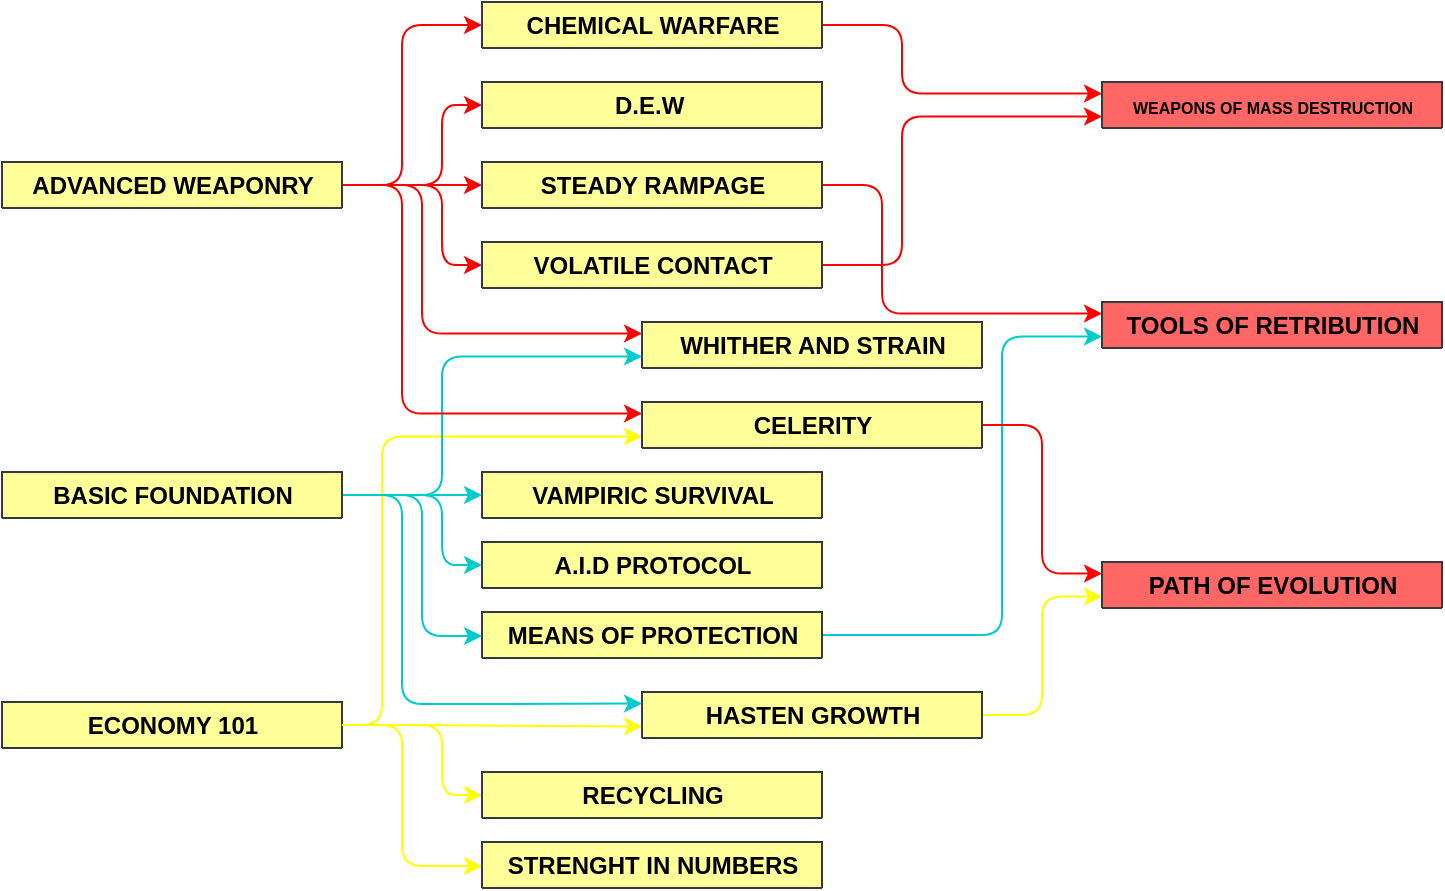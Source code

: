 <mxfile>
    <diagram id="x_E3ao2yq1DAkI_dVLW5" name="Página-1">
        <mxGraphModel dx="762" dy="382" grid="1" gridSize="10" guides="1" tooltips="1" connect="1" arrows="1" fold="1" page="1" pageScale="1" pageWidth="827" pageHeight="1169" math="0" shadow="0">
            <root>
                <mxCell id="0"/>
                <mxCell id="1" parent="0"/>
                <mxCell id="58" style="edgeStyle=orthogonalEdgeStyle;html=1;entryX=0;entryY=0.75;entryDx=0;entryDy=0;fontFamily=Helvetica;fontSize=12;fontColor=#000000;exitX=1;exitY=0.5;exitDx=0;exitDy=0;strokeColor=#FFFF00;strokeWidth=1;" parent="1" source="29" target="51" edge="1">
                    <mxGeometry relative="1" as="geometry">
                        <Array as="points">
                            <mxPoint x="260" y="422"/>
                            <mxPoint x="300" y="422"/>
                        </Array>
                    </mxGeometry>
                </mxCell>
                <mxCell id="64" style="edgeStyle=orthogonalEdgeStyle;html=1;entryX=0;entryY=0.5;entryDx=0;entryDy=0;fontFamily=Helvetica;fontSize=12;fontColor=#000000;strokeColor=#FFFF00;" parent="1" source="29" target="59" edge="1">
                    <mxGeometry relative="1" as="geometry">
                        <Array as="points">
                            <mxPoint x="280" y="422"/>
                            <mxPoint x="280" y="456"/>
                        </Array>
                    </mxGeometry>
                </mxCell>
                <mxCell id="150" style="edgeStyle=orthogonalEdgeStyle;html=1;entryX=0;entryY=0.75;entryDx=0;entryDy=0;strokeColor=#FFFF00;" parent="1" source="29" target="67" edge="1">
                    <mxGeometry relative="1" as="geometry">
                        <Array as="points">
                            <mxPoint x="250" y="422"/>
                            <mxPoint x="250" y="277"/>
                        </Array>
                    </mxGeometry>
                </mxCell>
                <mxCell id="29" value="ECONOMY 101" style="swimlane;rounded=1;shadow=0;glass=0;sketch=0;fontFamily=Helvetica;fontSize=12;fontColor=#000000;strokeColor=#36393d;fillColor=#FFFF99;html=1;swimlaneFillColor=#96785A;" parent="1" vertex="1" collapsed="1">
                    <mxGeometry x="60" y="410" width="170" height="23" as="geometry">
                        <mxRectangle x="60" y="410" width="200" height="230" as="alternateBounds"/>
                    </mxGeometry>
                </mxCell>
                <mxCell id="30" value="Specially fit for those looking for long-term investment." style="rounded=1;whiteSpace=wrap;html=1;shadow=0;glass=0;sketch=0;fontFamily=Helvetica;fontSize=12;fontColor=#000000;strokeColor=none;fillColor=#FFCC99;" parent="29" vertex="1">
                    <mxGeometry x="10" y="30" width="180" height="80" as="geometry"/>
                </mxCell>
                <mxCell id="31" value="" style="group;fillColor=none;" parent="29" vertex="1" connectable="0">
                    <mxGeometry x="10" y="120" width="180" height="100" as="geometry"/>
                </mxCell>
                <mxCell id="32" value="" style="rounded=1;whiteSpace=wrap;html=1;shadow=0;glass=0;sketch=0;fontFamily=Helvetica;fontSize=12;fontColor=#000000;strokeColor=none;fillColor=#333333;" parent="31" vertex="1">
                    <mxGeometry width="180" height="100" as="geometry"/>
                </mxCell>
                <mxCell id="33" value="&lt;ul&gt;&lt;li&gt;&lt;span&gt;&lt;span style=&quot;font-size: 10px&quot;&gt;&lt;font color=&quot;#00cccc&quot;&gt;&lt;b&gt;Mercenary&lt;/b&gt;&lt;/font&gt;&lt;/span&gt;&lt;/span&gt;&lt;/li&gt;&lt;li&gt;&lt;span&gt;&lt;font style=&quot;font-size: 10px&quot; color=&quot;#ffff99&quot;&gt;&lt;b&gt;Criptocoin&lt;/b&gt;&lt;/font&gt;&lt;/span&gt;&lt;/li&gt;&lt;/ul&gt;" style="text;strokeColor=none;fillColor=none;html=1;whiteSpace=wrap;verticalAlign=middle;overflow=hidden;rounded=1;shadow=0;glass=0;sketch=0;fontFamily=Helvetica;fontSize=12;fontColor=#000000;" parent="31" vertex="1">
                    <mxGeometry width="180" height="100" as="geometry"/>
                </mxCell>
                <mxCell id="57" style="edgeStyle=orthogonalEdgeStyle;html=1;exitX=1;exitY=0.5;exitDx=0;exitDy=0;fontFamily=Helvetica;fontSize=12;fontColor=#000000;entryX=0;entryY=0.25;entryDx=0;entryDy=0;strokeColor=#00CCCC;" parent="1" source="39" target="51" edge="1">
                    <mxGeometry relative="1" as="geometry">
                        <mxPoint x="300" y="362" as="targetPoint"/>
                        <Array as="points">
                            <mxPoint x="260" y="307"/>
                            <mxPoint x="260" y="411"/>
                            <mxPoint x="300" y="411"/>
                        </Array>
                    </mxGeometry>
                </mxCell>
                <mxCell id="99" style="edgeStyle=orthogonalEdgeStyle;html=1;entryX=0;entryY=0.5;entryDx=0;entryDy=0;fontFamily=Helvetica;fontSize=12;fontColor=#000000;strokeColor=#00CCCC;" parent="1" source="39" target="92" edge="1">
                    <mxGeometry relative="1" as="geometry">
                        <Array as="points">
                            <mxPoint x="280" y="307"/>
                            <mxPoint x="280" y="342"/>
                        </Array>
                    </mxGeometry>
                </mxCell>
                <mxCell id="100" style="edgeStyle=orthogonalEdgeStyle;html=1;entryX=0;entryY=0.5;entryDx=0;entryDy=0;fontFamily=Helvetica;fontSize=12;fontColor=#000000;strokeColor=#00CCCC;" parent="1" source="39" target="34" edge="1">
                    <mxGeometry relative="1" as="geometry">
                        <Array as="points">
                            <mxPoint x="270" y="307"/>
                            <mxPoint x="270" y="377"/>
                            <mxPoint x="300" y="377"/>
                        </Array>
                    </mxGeometry>
                </mxCell>
                <mxCell id="131" style="edgeStyle=orthogonalEdgeStyle;html=1;fontColor=#00CCCC;strokeColor=#FFFF00;exitX=1;exitY=0.5;exitDx=0;exitDy=0;" parent="1" source="29" target="126" edge="1">
                    <mxGeometry relative="1" as="geometry">
                        <mxPoint x="230" y="360" as="sourcePoint"/>
                        <Array as="points">
                            <mxPoint x="260" y="422"/>
                            <mxPoint x="260" y="492"/>
                        </Array>
                    </mxGeometry>
                </mxCell>
                <mxCell id="137" style="edgeStyle=orthogonalEdgeStyle;html=1;entryX=0;entryY=0.75;entryDx=0;entryDy=0;fontColor=#00CCCC;strokeColor=#00CCCC;" parent="1" source="39" target="132" edge="1">
                    <mxGeometry relative="1" as="geometry">
                        <Array as="points">
                            <mxPoint x="280" y="306"/>
                            <mxPoint x="280" y="237"/>
                        </Array>
                    </mxGeometry>
                </mxCell>
                <mxCell id="149" style="edgeStyle=orthogonalEdgeStyle;html=1;entryX=0;entryY=0.5;entryDx=0;entryDy=0;fontColor=#FF6666;strokeColor=#00CCCC;" parent="1" source="39" target="144" edge="1">
                    <mxGeometry relative="1" as="geometry"/>
                </mxCell>
                <mxCell id="39" value="BASIC FOUNDATION" style="swimlane;rounded=1;shadow=0;glass=0;sketch=0;fontFamily=Helvetica;fontSize=12;fontColor=#000000;strokeColor=#36393d;fillColor=#FFFF99;html=1;swimlaneFillColor=#96785A;" parent="1" vertex="1" collapsed="1">
                    <mxGeometry x="60" y="295" width="170" height="23" as="geometry">
                        <mxRectangle x="60" y="295" width="200" height="230" as="alternateBounds"/>
                    </mxGeometry>
                </mxCell>
                <mxCell id="40" value="Provides the fundamentals tools to strengthen weapons." style="rounded=1;whiteSpace=wrap;html=1;shadow=0;glass=0;sketch=0;fontFamily=Helvetica;fontSize=12;fontColor=#000000;strokeColor=none;fillColor=#FFCC99;" parent="39" vertex="1">
                    <mxGeometry x="10" y="30" width="180" height="80" as="geometry"/>
                </mxCell>
                <mxCell id="41" value="" style="group" parent="39" vertex="1" connectable="0">
                    <mxGeometry x="10" y="120" width="180" height="100" as="geometry"/>
                </mxCell>
                <mxCell id="42" value="" style="rounded=1;whiteSpace=wrap;html=1;shadow=0;glass=0;sketch=0;fontFamily=Helvetica;fontSize=12;fontColor=#000000;strokeColor=none;fillColor=#333333;" parent="41" vertex="1">
                    <mxGeometry width="180" height="100" as="geometry"/>
                </mxCell>
                <mxCell id="43" value="&lt;ul&gt;&lt;li&gt;&lt;span style=&quot;font-size: 10px&quot;&gt;&lt;b&gt;&lt;font color=&quot;#00cccc&quot;&gt;Aggressive&lt;/font&gt;&lt;/b&gt;&lt;/span&gt;&lt;/li&gt;&lt;li&gt;&lt;font style=&quot;font-size: 10px&quot; color=&quot;#00cccc&quot;&gt;&lt;b&gt;Stoic&lt;/b&gt;&lt;/font&gt;&lt;/li&gt;&lt;/ul&gt;" style="text;strokeColor=none;fillColor=none;html=1;whiteSpace=wrap;verticalAlign=middle;overflow=hidden;rounded=1;shadow=0;glass=0;sketch=0;fontFamily=Helvetica;fontSize=12;fontColor=#000000;" parent="41" vertex="1">
                    <mxGeometry width="180" height="100" as="geometry"/>
                </mxCell>
                <mxCell id="66" style="edgeStyle=orthogonalEdgeStyle;html=1;entryX=0;entryY=0.5;entryDx=0;entryDy=0;fontFamily=Helvetica;fontSize=12;fontColor=#000000;strokeColor=#FF0000;" parent="1" source="44" target="4" edge="1">
                    <mxGeometry relative="1" as="geometry"/>
                </mxCell>
                <mxCell id="73" style="edgeStyle=orthogonalEdgeStyle;html=1;entryX=0;entryY=0.25;entryDx=0;entryDy=0;fontFamily=Helvetica;fontSize=12;fontColor=#000000;strokeColor=#FF0000;endArrow=classic;endFill=1;" parent="1" source="44" target="67" edge="1">
                    <mxGeometry relative="1" as="geometry">
                        <Array as="points">
                            <mxPoint x="260" y="152"/>
                            <mxPoint x="260" y="266"/>
                        </Array>
                    </mxGeometry>
                </mxCell>
                <mxCell id="84" style="edgeStyle=orthogonalEdgeStyle;html=1;entryX=0;entryY=0.5;entryDx=0;entryDy=0;fontFamily=Helvetica;fontSize=12;fontColor=#000000;strokeColor=#FF0000;" parent="1" source="44" target="79" edge="1">
                    <mxGeometry relative="1" as="geometry">
                        <Array as="points">
                            <mxPoint x="280" y="152"/>
                            <mxPoint x="280" y="112"/>
                        </Array>
                    </mxGeometry>
                </mxCell>
                <mxCell id="85" style="edgeStyle=orthogonalEdgeStyle;html=1;entryX=0;entryY=0.5;entryDx=0;entryDy=0;fontFamily=Helvetica;fontSize=12;fontColor=#000000;strokeColor=#FF0000;endArrow=classic;endFill=1;" parent="1" source="44" target="74" edge="1">
                    <mxGeometry relative="1" as="geometry">
                        <Array as="points">
                            <mxPoint x="260" y="152"/>
                            <mxPoint x="260" y="72"/>
                        </Array>
                    </mxGeometry>
                </mxCell>
                <mxCell id="98" style="edgeStyle=orthogonalEdgeStyle;html=1;entryX=0;entryY=0.5;entryDx=0;entryDy=0;fontFamily=Helvetica;fontSize=12;fontColor=#000000;strokeColor=#FF0000;" parent="1" source="44" target="87" edge="1">
                    <mxGeometry relative="1" as="geometry">
                        <Array as="points">
                            <mxPoint x="280" y="152"/>
                            <mxPoint x="280" y="192"/>
                        </Array>
                    </mxGeometry>
                </mxCell>
                <mxCell id="138" style="edgeStyle=orthogonalEdgeStyle;html=1;entryX=0;entryY=0.25;entryDx=0;entryDy=0;fontColor=#00CCCC;strokeColor=#FF0000;" parent="1" source="44" target="132" edge="1">
                    <mxGeometry relative="1" as="geometry">
                        <Array as="points">
                            <mxPoint x="270" y="152"/>
                            <mxPoint x="270" y="226"/>
                        </Array>
                    </mxGeometry>
                </mxCell>
                <mxCell id="44" value="ADVANCED WEAPONRY" style="swimlane;rounded=1;shadow=0;glass=0;sketch=0;fontFamily=Helvetica;fontSize=12;fontColor=#000000;strokeColor=#36393d;fillColor=#FFFF99;html=1;swimlaneFillColor=#96785A;" parent="1" vertex="1" collapsed="1">
                    <mxGeometry x="60" y="140" width="170" height="23" as="geometry">
                        <mxRectangle x="60" y="140" width="200" height="230" as="alternateBounds"/>
                    </mxGeometry>
                </mxCell>
                <mxCell id="45" value="&lt;span style=&quot;font-size: 10px&quot;&gt;Contains a selection of basic weapons that focus on variety and flexibility.&lt;/span&gt;" style="rounded=1;whiteSpace=wrap;html=1;shadow=0;glass=0;sketch=0;fontFamily=Helvetica;fontSize=12;fontColor=#000000;strokeColor=none;fillColor=#FFCC99;" parent="44" vertex="1">
                    <mxGeometry x="10" y="30" width="180" height="80" as="geometry"/>
                </mxCell>
                <mxCell id="46" value="" style="group" parent="44" vertex="1" connectable="0">
                    <mxGeometry x="10" y="120" width="180" height="100" as="geometry"/>
                </mxCell>
                <mxCell id="47" value="" style="rounded=1;whiteSpace=wrap;html=1;shadow=0;glass=0;sketch=0;fontFamily=Helvetica;fontSize=12;fontColor=#000000;strokeColor=none;fillColor=#333333;" parent="46" vertex="1">
                    <mxGeometry width="180" height="100" as="geometry"/>
                </mxCell>
                <mxCell id="48" value="&lt;ul&gt;&lt;li&gt;&lt;font style=&quot;font-size: 10px&quot; color=&quot;#ff6666&quot;&gt;&lt;b&gt;Bomber&lt;/b&gt;&lt;/font&gt;&lt;/li&gt;&lt;li&gt;&lt;font style=&quot;font-size: 10px&quot; color=&quot;#ff6666&quot;&gt;&lt;b&gt;Beamer&lt;/b&gt;&lt;/font&gt;&lt;/li&gt;&lt;li&gt;&lt;font style=&quot;font-size: 10px&quot; color=&quot;#ff6666&quot;&gt;&lt;b&gt;Spreader&lt;/b&gt;&lt;/font&gt;&lt;/li&gt;&lt;/ul&gt;" style="text;strokeColor=none;fillColor=none;html=1;whiteSpace=wrap;verticalAlign=middle;overflow=hidden;rounded=1;shadow=0;glass=0;sketch=0;fontFamily=Helvetica;fontSize=12;fontColor=#000000;" parent="46" vertex="1">
                    <mxGeometry width="180" height="100" as="geometry"/>
                </mxCell>
                <mxCell id="114" style="edgeStyle=orthogonalEdgeStyle;html=1;entryX=0;entryY=0.75;entryDx=0;entryDy=0;fontFamily=Helvetica;fontSize=10;fontColor=#FF6666;endArrow=classic;endFill=1;strokeColor=#FFFF00;elbow=vertical;" parent="1" source="51" target="108" edge="1">
                    <mxGeometry relative="1" as="geometry"/>
                </mxCell>
                <mxCell id="106" style="edgeStyle=orthogonalEdgeStyle;elbow=vertical;html=1;fontFamily=Helvetica;fontSize=10;fontColor=#FF6666;endArrow=classic;endFill=1;strokeColor=#00CCCC;exitX=1;exitY=0.5;exitDx=0;exitDy=0;entryX=0;entryY=0.75;entryDx=0;entryDy=0;" parent="1" source="34" target="101" edge="1">
                    <mxGeometry relative="1" as="geometry">
                        <mxPoint x="530" y="290" as="targetPoint"/>
                        <Array as="points">
                            <mxPoint x="560" y="377"/>
                            <mxPoint x="560" y="227"/>
                        </Array>
                    </mxGeometry>
                </mxCell>
                <mxCell id="125" style="edgeStyle=orthogonalEdgeStyle;html=1;entryX=0;entryY=0.25;entryDx=0;entryDy=0;fontColor=#00CCCC;exitX=1;exitY=0.5;exitDx=0;exitDy=0;strokeColor=#FF0000;" parent="1" source="67" target="108" edge="1">
                    <mxGeometry relative="1" as="geometry"/>
                </mxCell>
                <mxCell id="120" style="edgeStyle=orthogonalEdgeStyle;html=1;entryX=0;entryY=0.75;entryDx=0;entryDy=0;fontFamily=Helvetica;fontSize=10;fontColor=#FF6666;endArrow=classic;endFill=1;strokeColor=#FF0000;elbow=vertical;" parent="1" source="87" target="115" edge="1">
                    <mxGeometry relative="1" as="geometry">
                        <Array as="points">
                            <mxPoint x="510" y="192"/>
                            <mxPoint x="510" y="117"/>
                        </Array>
                    </mxGeometry>
                </mxCell>
                <mxCell id="107" style="edgeStyle=orthogonalEdgeStyle;html=1;entryX=0;entryY=0.25;entryDx=0;entryDy=0;fontFamily=Helvetica;fontSize=10;fontColor=#FF6666;endArrow=classic;endFill=1;strokeColor=#FF0000;elbow=vertical;" parent="1" source="4" target="101" edge="1">
                    <mxGeometry relative="1" as="geometry">
                        <Array as="points">
                            <mxPoint x="500" y="152"/>
                            <mxPoint x="500" y="216"/>
                        </Array>
                    </mxGeometry>
                </mxCell>
                <mxCell id="121" style="edgeStyle=orthogonalEdgeStyle;html=1;entryX=0;entryY=0.25;entryDx=0;entryDy=0;fontFamily=Helvetica;fontSize=10;fontColor=#FF6666;endArrow=classic;endFill=1;strokeColor=#FF0000;elbow=vertical;" parent="1" source="74" target="115" edge="1">
                    <mxGeometry relative="1" as="geometry">
                        <Array as="points">
                            <mxPoint x="510" y="72"/>
                            <mxPoint x="510" y="106"/>
                        </Array>
                    </mxGeometry>
                </mxCell>
                <mxCell id="101" value="TOOLS OF RETRIBUTION" style="swimlane;rounded=1;shadow=0;glass=0;sketch=0;fontFamily=Helvetica;fontSize=12;fontColor=#000000;strokeColor=#36393d;fillColor=#FF6666;html=1;swimlaneFillColor=#96785A;" parent="1" vertex="1" collapsed="1">
                    <mxGeometry x="610" y="210" width="170" height="23" as="geometry">
                        <mxRectangle x="530" y="210" width="200" height="240" as="alternateBounds"/>
                    </mxGeometry>
                </mxCell>
                <mxCell id="102" value="Focus on deployment of force shields." style="rounded=1;whiteSpace=wrap;html=1;shadow=0;glass=0;sketch=0;fontFamily=Helvetica;fontSize=12;fontColor=#000000;strokeColor=none;fillColor=#FFCC99;" parent="101" vertex="1">
                    <mxGeometry x="10" y="30" width="180" height="80" as="geometry"/>
                </mxCell>
                <mxCell id="103" value="" style="group" parent="101" vertex="1" connectable="0">
                    <mxGeometry x="10" y="120" width="180" height="100" as="geometry"/>
                </mxCell>
                <mxCell id="104" value="" style="rounded=1;whiteSpace=wrap;html=1;shadow=0;glass=0;sketch=0;fontFamily=Helvetica;fontSize=12;fontColor=#000000;strokeColor=none;fillColor=#333333;" parent="103" vertex="1">
                    <mxGeometry width="180" height="100" as="geometry"/>
                </mxCell>
                <mxCell id="105" value="&lt;ul&gt;&lt;li&gt;&lt;span&gt;&lt;font style=&quot;font-size: 10px&quot; color=&quot;#ff6666&quot;&gt;&lt;b&gt;Guardian&lt;/b&gt;&lt;/font&gt;&lt;/span&gt;&lt;/li&gt;&lt;li&gt;&lt;span&gt;&lt;font style=&quot;font-size: 10px&quot; color=&quot;#00cccc&quot;&gt;&lt;b&gt;Shielded&lt;/b&gt;&lt;/font&gt;&lt;/span&gt;&lt;/li&gt;&lt;li&gt;&lt;span&gt;&lt;font style=&quot;font-size: 10px&quot; color=&quot;#ffff99&quot;&gt;&lt;b&gt;Shiled generator&lt;/b&gt;&lt;/font&gt;&lt;/span&gt;&lt;/li&gt;&lt;/ul&gt;" style="text;strokeColor=none;fillColor=none;html=1;whiteSpace=wrap;verticalAlign=middle;overflow=hidden;rounded=1;shadow=0;glass=0;sketch=0;fontFamily=Helvetica;fontSize=12;fontColor=#000000;" parent="103" vertex="1">
                    <mxGeometry width="180" height="100" as="geometry"/>
                </mxCell>
                <mxCell id="108" value="PATH OF EVOLUTION" style="swimlane;rounded=1;shadow=0;glass=0;sketch=0;fontFamily=Helvetica;fontSize=12;fontColor=#000000;strokeColor=#36393d;fillColor=#FF6666;html=1;swimlaneFillColor=#96785A;" parent="1" vertex="1" collapsed="1">
                    <mxGeometry x="610" y="340" width="170" height="23" as="geometry">
                        <mxRectangle x="530" y="210" width="200" height="240" as="alternateBounds"/>
                    </mxGeometry>
                </mxCell>
                <mxCell id="109" value="Focus on deployment of force shields." style="rounded=1;whiteSpace=wrap;html=1;shadow=0;glass=0;sketch=0;fontFamily=Helvetica;fontSize=12;fontColor=#000000;strokeColor=none;fillColor=#FFCC99;" parent="108" vertex="1">
                    <mxGeometry x="10" y="30" width="180" height="80" as="geometry"/>
                </mxCell>
                <mxCell id="110" value="" style="group" parent="108" vertex="1" connectable="0">
                    <mxGeometry x="10" y="120" width="180" height="100" as="geometry"/>
                </mxCell>
                <mxCell id="111" value="" style="rounded=1;whiteSpace=wrap;html=1;shadow=0;glass=0;sketch=0;fontFamily=Helvetica;fontSize=12;fontColor=#000000;strokeColor=none;fillColor=#333333;" parent="110" vertex="1">
                    <mxGeometry width="180" height="100" as="geometry"/>
                </mxCell>
                <mxCell id="112" value="&lt;ul&gt;&lt;li&gt;&lt;span&gt;&lt;font style=&quot;font-size: 10px&quot; color=&quot;#ff6666&quot;&gt;&lt;b&gt;Guardian&lt;/b&gt;&lt;/font&gt;&lt;/span&gt;&lt;/li&gt;&lt;li&gt;&lt;span&gt;&lt;font style=&quot;font-size: 10px&quot; color=&quot;#00cccc&quot;&gt;&lt;b&gt;Shielded&lt;/b&gt;&lt;/font&gt;&lt;/span&gt;&lt;/li&gt;&lt;li&gt;&lt;span&gt;&lt;font style=&quot;font-size: 10px&quot; color=&quot;#ffff99&quot;&gt;&lt;b&gt;Shiled generator&lt;/b&gt;&lt;/font&gt;&lt;/span&gt;&lt;/li&gt;&lt;/ul&gt;" style="text;strokeColor=none;fillColor=none;html=1;whiteSpace=wrap;verticalAlign=middle;overflow=hidden;rounded=1;shadow=0;glass=0;sketch=0;fontFamily=Helvetica;fontSize=12;fontColor=#000000;" parent="110" vertex="1">
                    <mxGeometry width="180" height="100" as="geometry"/>
                </mxCell>
                <mxCell id="115" value="&lt;font style=&quot;font-size: 8px&quot;&gt;WEAPONS OF MASS DESTRUCTION&lt;/font&gt;" style="swimlane;rounded=1;shadow=0;glass=0;sketch=0;fontFamily=Helvetica;fontSize=12;fontColor=#000000;strokeColor=#36393d;fillColor=#FF6666;html=1;swimlaneFillColor=#96785A;" parent="1" vertex="1" collapsed="1">
                    <mxGeometry x="610" y="100" width="170" height="23" as="geometry">
                        <mxRectangle x="530" y="100" width="200" height="240" as="alternateBounds"/>
                    </mxGeometry>
                </mxCell>
                <mxCell id="116" value="" style="rounded=1;whiteSpace=wrap;html=1;shadow=0;glass=0;sketch=0;fontFamily=Helvetica;fontSize=12;fontColor=#000000;strokeColor=none;fillColor=#FFCC99;" parent="115" vertex="1">
                    <mxGeometry x="10" y="30" width="180" height="80" as="geometry"/>
                </mxCell>
                <mxCell id="117" value="" style="group" parent="115" vertex="1" connectable="0">
                    <mxGeometry x="10" y="120" width="180" height="100" as="geometry"/>
                </mxCell>
                <mxCell id="118" value="" style="rounded=1;whiteSpace=wrap;html=1;shadow=0;glass=0;sketch=0;fontFamily=Helvetica;fontSize=12;fontColor=#000000;strokeColor=none;fillColor=#333333;" parent="117" vertex="1">
                    <mxGeometry width="180" height="100" as="geometry"/>
                </mxCell>
                <mxCell id="119" value="&lt;ul&gt;&lt;li&gt;&lt;span&gt;&lt;font style=&quot;font-size: 10px&quot; color=&quot;#ff6666&quot;&gt;&lt;b&gt;G&lt;/b&gt;&lt;/font&gt;&lt;/span&gt;&lt;/li&gt;&lt;li&gt;&lt;span&gt;&lt;font style=&quot;font-size: 10px&quot; color=&quot;#00cccc&quot;&gt;&lt;b&gt;S&lt;/b&gt;&lt;/font&gt;&lt;/span&gt;&lt;/li&gt;&lt;li&gt;&lt;span&gt;&lt;font style=&quot;font-size: 10px&quot; color=&quot;#ffff99&quot;&gt;&lt;b&gt;Shiled generator&lt;/b&gt;&lt;/font&gt;&lt;/span&gt;&lt;/li&gt;&lt;/ul&gt;" style="text;strokeColor=none;fillColor=none;html=1;whiteSpace=wrap;verticalAlign=middle;overflow=hidden;rounded=1;shadow=0;glass=0;sketch=0;fontFamily=Helvetica;fontSize=12;fontColor=#000000;" parent="117" vertex="1">
                    <mxGeometry width="180" height="100" as="geometry"/>
                </mxCell>
                <mxCell id="126" value="STRENGHT IN NUMBERS" style="swimlane;rounded=1;shadow=0;glass=0;sketch=0;fontFamily=Helvetica;fontSize=12;fontColor=#000000;strokeColor=#36393d;fillColor=#FFFF99;html=1;swimlaneFillColor=#96785A;" parent="1" vertex="1" collapsed="1">
                    <mxGeometry x="300" y="480" width="170" height="23" as="geometry">
                        <mxRectangle x="300" y="480" width="200" height="230" as="alternateBounds"/>
                    </mxGeometry>
                </mxCell>
                <mxCell id="127" value="Focus on the construction of as many turrets as possibles." style="rounded=1;whiteSpace=wrap;html=1;shadow=0;glass=0;sketch=0;fontFamily=Helvetica;fontSize=12;fontColor=#000000;strokeColor=none;fillColor=#FFCC99;" parent="126" vertex="1">
                    <mxGeometry x="10" y="30" width="180" height="80" as="geometry"/>
                </mxCell>
                <mxCell id="128" value="" style="group" parent="126" vertex="1" connectable="0">
                    <mxGeometry x="10" y="120" width="180" height="100" as="geometry"/>
                </mxCell>
                <mxCell id="129" value="" style="rounded=1;whiteSpace=wrap;html=1;shadow=0;glass=0;sketch=0;fontFamily=Helvetica;fontSize=12;fontColor=#000000;strokeColor=none;fillColor=#333333;" parent="128" vertex="1">
                    <mxGeometry width="180" height="100" as="geometry"/>
                </mxCell>
                <mxCell id="130" value="&lt;ul&gt;&lt;li&gt;&lt;span style=&quot;font-size: 10px&quot;&gt;&lt;b&gt;&lt;font color=&quot;#00cccc&quot;&gt;Legionary&lt;/font&gt;&lt;/b&gt;&lt;/span&gt;&lt;/li&gt;&lt;li&gt;&lt;span style=&quot;font-size: 10px&quot;&gt;&lt;b&gt;&lt;font color=&quot;#00cccc&quot;&gt;Symbiotic&lt;/font&gt;&lt;/b&gt;&lt;/span&gt;&lt;/li&gt;&lt;li&gt;&lt;font color=&quot;#ffff99&quot; style=&quot;font-size: 10px&quot;&gt;Algorithm analisys&lt;/font&gt;&lt;/li&gt;&lt;/ul&gt;" style="text;strokeColor=none;fillColor=none;html=1;whiteSpace=wrap;verticalAlign=middle;overflow=hidden;rounded=1;shadow=0;glass=0;sketch=0;fontFamily=Helvetica;fontSize=12;fontColor=#000000;" parent="128" vertex="1">
                    <mxGeometry width="180" height="100" as="geometry"/>
                </mxCell>
                <mxCell id="92" value="A.I.D PROTOCOL" style="swimlane;rounded=1;shadow=0;glass=0;sketch=0;fontFamily=Helvetica;fontSize=12;fontColor=#000000;strokeColor=#36393d;fillColor=#FFFF99;html=1;swimlaneFillColor=#96785A;" parent="1" vertex="1" collapsed="1">
                    <mxGeometry x="300" y="330" width="170" height="23" as="geometry">
                        <mxRectangle x="300" y="330" width="200" height="230" as="alternateBounds"/>
                    </mxGeometry>
                </mxCell>
                <mxCell id="93" value="Allows the construction of turrets devoted to support of other weapons." style="rounded=1;whiteSpace=wrap;html=1;shadow=0;glass=0;sketch=0;fontFamily=Helvetica;fontSize=12;fontColor=#000000;strokeColor=none;fillColor=#FFCC99;" parent="92" vertex="1">
                    <mxGeometry x="10" y="30" width="180" height="80" as="geometry"/>
                </mxCell>
                <mxCell id="94" value="" style="group" parent="92" vertex="1" connectable="0">
                    <mxGeometry x="10" y="120" width="180" height="100" as="geometry"/>
                </mxCell>
                <mxCell id="95" value="" style="rounded=1;whiteSpace=wrap;html=1;shadow=0;glass=0;sketch=0;fontFamily=Helvetica;fontSize=12;fontColor=#000000;strokeColor=none;fillColor=#333333;" parent="94" vertex="1">
                    <mxGeometry width="180" height="100" as="geometry"/>
                </mxCell>
                <mxCell id="96" value="&lt;ul&gt;&lt;li&gt;&lt;span&gt;&lt;font color=&quot;#ff6666&quot; style=&quot;font-size: 10px&quot;&gt;&lt;b&gt;Enhancer&lt;/b&gt;&lt;/font&gt;&lt;/span&gt;&lt;/li&gt;&lt;li&gt;&lt;span&gt;&lt;font style=&quot;font-size: 10px&quot; color=&quot;#00cccc&quot;&gt;&lt;b&gt;Empowering&lt;/b&gt;&lt;/font&gt;&lt;/span&gt;&lt;/li&gt;&lt;li&gt;&lt;font color=&quot;#ffff99&quot; style=&quot;font-size: 10px&quot;&gt;Energy core&lt;/font&gt;&lt;/li&gt;&lt;/ul&gt;" style="text;strokeColor=none;fillColor=none;html=1;whiteSpace=wrap;verticalAlign=middle;overflow=hidden;rounded=1;shadow=0;glass=0;sketch=0;fontFamily=Helvetica;fontSize=12;fontColor=#000000;" parent="94" vertex="1">
                    <mxGeometry width="180" height="100" as="geometry"/>
                </mxCell>
                <mxCell id="144" value="VAMPIRIC SURVIVAL" style="swimlane;rounded=1;shadow=0;glass=0;sketch=0;fontFamily=Helvetica;fontSize=12;fontColor=#000000;strokeColor=#36393d;fillColor=#FFFF99;html=1;swimlaneFillColor=#96785A;" parent="1" vertex="1" collapsed="1">
                    <mxGeometry x="300" y="295" width="170" height="23" as="geometry">
                        <mxRectangle x="300" y="295" width="200" height="230" as="alternateBounds"/>
                    </mxGeometry>
                </mxCell>
                <mxCell id="145" value="Allows the construction of turrets devoted to support of other weapons." style="rounded=1;whiteSpace=wrap;html=1;shadow=0;glass=0;sketch=0;fontFamily=Helvetica;fontSize=12;fontColor=#000000;strokeColor=none;fillColor=#FFCC99;" parent="144" vertex="1">
                    <mxGeometry x="10" y="30" width="180" height="80" as="geometry"/>
                </mxCell>
                <mxCell id="146" value="" style="group" parent="144" vertex="1" connectable="0">
                    <mxGeometry x="10" y="120" width="180" height="100" as="geometry"/>
                </mxCell>
                <mxCell id="147" value="" style="rounded=1;whiteSpace=wrap;html=1;shadow=0;glass=0;sketch=0;fontFamily=Helvetica;fontSize=12;fontColor=#000000;strokeColor=none;fillColor=#333333;" parent="146" vertex="1">
                    <mxGeometry width="180" height="100" as="geometry"/>
                </mxCell>
                <mxCell id="148" value="&lt;ul&gt;&lt;li&gt;&lt;span&gt;&lt;font color=&quot;#ff6666&quot; style=&quot;font-size: 10px&quot;&gt;&lt;b&gt;Arc leech&lt;/b&gt;&lt;/font&gt;&lt;/span&gt;&lt;/li&gt;&lt;li&gt;&lt;span&gt;&lt;font style=&quot;font-size: 10px&quot; color=&quot;#00cccc&quot;&gt;&lt;b&gt;Mending&lt;/b&gt;&lt;/font&gt;&lt;/span&gt;&lt;/li&gt;&lt;li&gt;&lt;font color=&quot;#ffff99&quot; style=&quot;font-size: 10px&quot;&gt;Repairing module&lt;/font&gt;&lt;/li&gt;&lt;/ul&gt;" style="text;strokeColor=none;fillColor=none;html=1;whiteSpace=wrap;verticalAlign=middle;overflow=hidden;rounded=1;shadow=0;glass=0;sketch=0;fontFamily=Helvetica;fontSize=12;fontColor=#000000;" parent="146" vertex="1">
                    <mxGeometry width="180" height="100" as="geometry"/>
                </mxCell>
                <mxCell id="74" value="CHEMICAL WARFARE" style="swimlane;rounded=1;shadow=0;glass=0;sketch=0;fontFamily=Helvetica;fontSize=12;fontColor=#000000;strokeColor=#36393d;fillColor=#FFFF99;html=1;swimlaneFillColor=#96785A;" parent="1" vertex="1" collapsed="1">
                    <mxGeometry x="300" y="60" width="170" height="23" as="geometry">
                        <mxRectangle x="300" y="60" width="200" height="230" as="alternateBounds"/>
                    </mxGeometry>
                </mxCell>
                <mxCell id="75" value="Unlocks further options of chemical weapons and bases.&amp;nbsp;" style="rounded=1;whiteSpace=wrap;html=1;shadow=0;glass=0;sketch=0;fontFamily=Helvetica;fontSize=12;fontColor=#000000;strokeColor=none;fillColor=#FFCC99;" parent="74" vertex="1">
                    <mxGeometry x="10" y="30" width="180" height="80" as="geometry"/>
                </mxCell>
                <mxCell id="76" value="" style="group" parent="74" vertex="1" connectable="0">
                    <mxGeometry x="10" y="120" width="180" height="100" as="geometry"/>
                </mxCell>
                <mxCell id="77" value="" style="rounded=1;whiteSpace=wrap;html=1;shadow=0;glass=0;sketch=0;fontFamily=Helvetica;fontSize=12;fontColor=#000000;strokeColor=none;fillColor=#333333;" parent="76" vertex="1">
                    <mxGeometry width="180" height="100" as="geometry"/>
                </mxCell>
                <mxCell id="78" value="&lt;ul&gt;&lt;li&gt;&lt;font style=&quot;font-size: 10px&quot; color=&quot;#ff6666&quot;&gt;&lt;b&gt;Stinger&lt;/b&gt;&lt;/font&gt;&lt;/li&gt;&lt;li&gt;&lt;font style=&quot;font-size: 10px&quot; color=&quot;#ff6666&quot;&gt;&lt;b&gt;Acid Spray&lt;/b&gt;&lt;/font&gt;&lt;/li&gt;&lt;li&gt;&lt;font style=&quot;font-size: 10px&quot; color=&quot;#00cccc&quot;&gt;Corrosive&lt;/font&gt;&lt;/li&gt;&lt;/ul&gt;" style="text;strokeColor=none;fillColor=none;html=1;whiteSpace=wrap;verticalAlign=middle;overflow=hidden;rounded=1;shadow=0;glass=0;sketch=0;fontFamily=Helvetica;fontSize=12;fontColor=#000000;" parent="76" vertex="1">
                    <mxGeometry width="180" height="100" as="geometry"/>
                </mxCell>
                <mxCell id="79" value="D.E.W&amp;nbsp;" style="swimlane;rounded=1;shadow=0;glass=0;sketch=0;fontFamily=Helvetica;fontSize=12;fontColor=#000000;strokeColor=#36393d;fillColor=#FFFF99;html=1;swimlaneFillColor=#96785A;" parent="1" vertex="1" collapsed="1">
                    <mxGeometry x="300" y="100" width="170" height="23" as="geometry">
                        <mxRectangle x="300" y="100" width="200" height="250" as="alternateBounds"/>
                    </mxGeometry>
                </mxCell>
                <mxCell id="80" value="Unlocks further options for direct energy weapons." style="rounded=1;whiteSpace=wrap;html=1;shadow=0;glass=0;sketch=0;fontFamily=Helvetica;fontSize=12;fontColor=#000000;strokeColor=none;fillColor=#FFCC99;" parent="79" vertex="1">
                    <mxGeometry x="10" y="30" width="180" height="80" as="geometry"/>
                </mxCell>
                <mxCell id="81" value="" style="group" parent="79" vertex="1" connectable="0">
                    <mxGeometry x="10" y="120" width="180" height="100" as="geometry"/>
                </mxCell>
                <mxCell id="82" value="" style="rounded=1;whiteSpace=wrap;html=1;shadow=0;glass=0;sketch=0;fontFamily=Helvetica;fontSize=12;fontColor=#000000;strokeColor=none;fillColor=#333333;" parent="81" vertex="1">
                    <mxGeometry width="180" height="100" as="geometry"/>
                </mxCell>
                <mxCell id="83" value="&lt;ul&gt;&lt;li&gt;&lt;span&gt;&lt;font color=&quot;#ff6666&quot;&gt;Warcaster&lt;/font&gt;&lt;/span&gt;&lt;/li&gt;&lt;li&gt;&lt;font color=&quot;#ff6666&quot;&gt;Plasma storm&lt;/font&gt;&lt;/li&gt;&lt;li&gt;&lt;font color=&quot;#00cccc&quot;&gt;Energized&lt;/font&gt;&lt;/li&gt;&lt;/ul&gt;" style="text;strokeColor=none;fillColor=none;html=1;whiteSpace=wrap;verticalAlign=middle;overflow=hidden;rounded=1;shadow=0;glass=0;sketch=0;fontFamily=Helvetica;fontSize=12;fontColor=#000000;" parent="81" vertex="1">
                    <mxGeometry width="180" height="100" as="geometry"/>
                </mxCell>
                <mxCell id="4" value="STEADY RAMPAGE" style="swimlane;rounded=1;shadow=0;glass=0;sketch=0;fontFamily=Helvetica;fontSize=12;fontColor=#000000;strokeColor=#36393d;fillColor=#FFFF99;html=1;swimlaneFillColor=#96785A;" parent="1" vertex="1" collapsed="1">
                    <mxGeometry x="300" y="140" width="170" height="23" as="geometry">
                        <mxRectangle x="300" y="140" width="200" height="230" as="alternateBounds"/>
                    </mxGeometry>
                </mxCell>
                <mxCell id="5" value="Offers options that focus on speed and rate of fire." style="rounded=1;whiteSpace=wrap;html=1;shadow=0;glass=0;sketch=0;fontFamily=Helvetica;fontSize=12;fontColor=#000000;strokeColor=none;fillColor=#FFCC99;" parent="4" vertex="1">
                    <mxGeometry x="10" y="30" width="180" height="80" as="geometry"/>
                </mxCell>
                <mxCell id="10" value="" style="group" parent="4" vertex="1" connectable="0">
                    <mxGeometry x="10" y="120" width="180" height="100" as="geometry"/>
                </mxCell>
                <mxCell id="6" value="" style="rounded=1;whiteSpace=wrap;html=1;shadow=0;glass=0;sketch=0;fontFamily=Helvetica;fontSize=12;fontColor=#000000;strokeColor=none;fillColor=#333333;" parent="10" vertex="1">
                    <mxGeometry width="180" height="100" as="geometry"/>
                </mxCell>
                <mxCell id="8" value="&lt;ul&gt;&lt;li&gt;&lt;span&gt;&lt;font style=&quot;font-size: 10px&quot; color=&quot;#ff6666&quot;&gt;&lt;b&gt;Lancer&lt;/b&gt;&lt;/font&gt;&lt;/span&gt;&lt;/li&gt;&lt;li&gt;&lt;span&gt;&lt;font color=&quot;#ff6666&quot; style=&quot;font-size: 10px&quot;&gt;&lt;b&gt;Sentry gun&lt;/b&gt;&lt;/font&gt;&lt;/span&gt;&lt;/li&gt;&lt;li&gt;&lt;font style=&quot;font-size: 10px&quot; color=&quot;#00cccc&quot;&gt;&lt;b&gt;Relentless&lt;/b&gt;&lt;/font&gt;&lt;/li&gt;&lt;/ul&gt;" style="text;strokeColor=none;fillColor=none;html=1;whiteSpace=wrap;verticalAlign=middle;overflow=hidden;rounded=1;shadow=0;glass=0;sketch=0;fontFamily=Helvetica;fontSize=12;fontColor=#000000;" parent="10" vertex="1">
                    <mxGeometry width="180" height="100" as="geometry"/>
                </mxCell>
                <mxCell id="87" value="VOLATILE CONTACT" style="swimlane;rounded=1;shadow=0;glass=0;sketch=0;fontFamily=Helvetica;fontSize=12;fontColor=#000000;strokeColor=#36393d;fillColor=#FFFF99;html=1;swimlaneFillColor=#96785A;" parent="1" vertex="1" collapsed="1">
                    <mxGeometry x="300" y="180" width="170" height="23" as="geometry">
                        <mxRectangle x="300" y="180" width="200" height="230" as="alternateBounds"/>
                    </mxGeometry>
                </mxCell>
                <mxCell id="88" value="Includes weapons that focus on large groups of enemies." style="rounded=1;whiteSpace=wrap;html=1;shadow=0;glass=0;sketch=0;fontFamily=Helvetica;fontSize=12;fontColor=#000000;strokeColor=none;fillColor=#FFCC99;" parent="87" vertex="1">
                    <mxGeometry x="10" y="30" width="180" height="80" as="geometry"/>
                </mxCell>
                <mxCell id="89" value="" style="group" parent="87" vertex="1" connectable="0">
                    <mxGeometry x="10" y="120" width="180" height="100" as="geometry"/>
                </mxCell>
                <mxCell id="90" value="" style="rounded=1;whiteSpace=wrap;html=1;shadow=0;glass=0;sketch=0;fontFamily=Helvetica;fontSize=12;fontColor=#000000;strokeColor=none;fillColor=#333333;" parent="89" vertex="1">
                    <mxGeometry width="180" height="100" as="geometry"/>
                </mxCell>
                <mxCell id="91" value="&lt;ul&gt;&lt;li&gt;&lt;span&gt;&lt;font style=&quot;font-size: 10px&quot; color=&quot;#ff6666&quot;&gt;Blunderbuss&lt;/font&gt;&lt;/span&gt;&lt;/li&gt;&lt;li&gt;&lt;font color=&quot;#ff6666&quot;&gt;&lt;span style=&quot;font-size: 10px&quot;&gt;Shell shooter&lt;/span&gt;&lt;/font&gt;&lt;/li&gt;&lt;li&gt;&lt;span style=&quot;font-size: 10px&quot;&gt;&lt;font color=&quot;#00cccc&quot;&gt;Explosive&lt;/font&gt;&lt;/span&gt;&lt;/li&gt;&lt;/ul&gt;" style="text;strokeColor=none;fillColor=none;html=1;whiteSpace=wrap;verticalAlign=middle;overflow=hidden;rounded=1;shadow=0;glass=0;sketch=0;fontFamily=Helvetica;fontSize=12;fontColor=#000000;" parent="89" vertex="1">
                    <mxGeometry width="180" height="100" as="geometry"/>
                </mxCell>
                <mxCell id="132" value="WHITHER AND STRAIN" style="swimlane;rounded=1;shadow=0;glass=0;sketch=0;fontFamily=Helvetica;fontSize=12;fontColor=#000000;strokeColor=#36393d;fillColor=#FFFF99;html=1;swimlaneFillColor=#96785A;" parent="1" vertex="1" collapsed="1">
                    <mxGeometry x="380" y="220" width="170" height="23" as="geometry">
                        <mxRectangle x="380" y="220" width="200" height="230" as="alternateBounds"/>
                    </mxGeometry>
                </mxCell>
                <mxCell id="133" value="A pack that specializes in controlling the strenght of your enemies." style="rounded=1;whiteSpace=wrap;html=1;shadow=0;glass=0;sketch=0;fontFamily=Helvetica;fontSize=12;fontColor=#000000;strokeColor=none;fillColor=#FFCC99;" parent="132" vertex="1">
                    <mxGeometry x="10" y="30" width="180" height="80" as="geometry"/>
                </mxCell>
                <mxCell id="134" value="" style="group" parent="132" vertex="1" connectable="0">
                    <mxGeometry x="10" y="120" width="180" height="100" as="geometry"/>
                </mxCell>
                <mxCell id="135" value="" style="rounded=1;whiteSpace=wrap;html=1;shadow=0;glass=0;sketch=0;fontFamily=Helvetica;fontSize=12;fontColor=#000000;strokeColor=none;fillColor=#333333;" parent="134" vertex="1">
                    <mxGeometry width="180" height="100" as="geometry"/>
                </mxCell>
                <mxCell id="136" value="&lt;ul&gt;&lt;li&gt;&lt;b style=&quot;font-size: 10px&quot;&gt;&lt;font color=&quot;#ff6666&quot;&gt;Shark cannon&lt;/font&gt;&lt;/b&gt;&lt;br&gt;&lt;/li&gt;&lt;li&gt;&lt;b style=&quot;font-size: 10px&quot;&gt;&lt;font color=&quot;#ff6666&quot;&gt;Disruptor pulse&lt;/font&gt;&lt;/b&gt;&lt;/li&gt;&lt;li&gt;&lt;b&gt;&lt;font style=&quot;font-size: 10px&quot; color=&quot;#00cccc&quot;&gt;Enfeebling&lt;/font&gt;&lt;/b&gt;&lt;br&gt;&lt;/li&gt;&lt;/ul&gt;" style="text;strokeColor=none;fillColor=none;html=1;whiteSpace=wrap;verticalAlign=middle;overflow=hidden;rounded=1;shadow=0;glass=0;sketch=0;fontFamily=Helvetica;fontSize=12;fontColor=#000000;" parent="134" vertex="1">
                    <mxGeometry width="180" height="100" as="geometry"/>
                </mxCell>
                <mxCell id="67" value="CELERITY" style="swimlane;rounded=1;shadow=0;glass=0;sketch=0;fontFamily=Helvetica;fontSize=12;fontColor=#000000;strokeColor=#36393d;fillColor=#FFFF99;html=1;swimlaneFillColor=#96785A;" parent="1" vertex="1" collapsed="1">
                    <mxGeometry x="380" y="260" width="170" height="23" as="geometry">
                        <mxRectangle x="380" y="260" width="200" height="230" as="alternateBounds"/>
                    </mxGeometry>
                </mxCell>
                <mxCell id="139" value="HASTEN GROWTH" style="swimlane;rounded=1;shadow=0;glass=0;sketch=0;fontFamily=Helvetica;fontSize=12;fontColor=#000000;strokeColor=#36393d;fillColor=#FFFF99;html=1;swimlaneFillColor=#96785A;" parent="67" vertex="1" collapsed="1">
                    <mxGeometry y="150" width="170" height="23" as="geometry">
                        <mxRectangle x="320" y="330" width="200" height="230" as="alternateBounds"/>
                    </mxGeometry>
                </mxCell>
                <mxCell id="140" value="Unlocks options to accelerate and improve the growth of weapons." style="rounded=1;whiteSpace=wrap;html=1;shadow=0;glass=0;sketch=0;fontFamily=Helvetica;fontSize=12;fontColor=#000000;strokeColor=none;fillColor=#FFCC99;" parent="139" vertex="1">
                    <mxGeometry x="10" y="30" width="180" height="80" as="geometry"/>
                </mxCell>
                <mxCell id="141" value="" style="group" parent="139" vertex="1" connectable="0">
                    <mxGeometry x="10" y="120" width="180" height="100" as="geometry"/>
                </mxCell>
                <mxCell id="142" value="" style="rounded=1;whiteSpace=wrap;html=1;shadow=0;glass=0;sketch=0;fontFamily=Helvetica;fontSize=12;fontColor=#000000;strokeColor=none;fillColor=#333333;" parent="141" vertex="1">
                    <mxGeometry width="180" height="100" as="geometry"/>
                </mxCell>
                <mxCell id="143" value="&lt;ul&gt;&lt;li&gt;&lt;font style=&quot;font-size: 10px&quot; color=&quot;#00cccc&quot;&gt;&lt;b&gt;Veteran&lt;/b&gt;&lt;/font&gt;&lt;/li&gt;&lt;li&gt;&lt;span&gt;&lt;font style=&quot;font-size: 10px&quot; color=&quot;#00cccc&quot;&gt;&lt;b&gt;Prodigy&lt;/b&gt;&lt;/font&gt;&lt;/span&gt;&lt;/li&gt;&lt;li&gt;&lt;b style=&quot;font-size: 10px ; color: rgb(255 , 255 , 153)&quot;&gt;Learning Chip&lt;/b&gt;&lt;br&gt;&lt;/li&gt;&lt;/ul&gt;" style="text;strokeColor=none;fillColor=none;html=1;whiteSpace=wrap;verticalAlign=middle;overflow=hidden;rounded=1;shadow=0;glass=0;sketch=0;fontFamily=Helvetica;fontSize=12;fontColor=#000000;" parent="141" vertex="1">
                    <mxGeometry width="180" height="100" as="geometry"/>
                </mxCell>
                <mxCell id="68" value="Improves the overrall speed of the turrets and the ship." style="rounded=1;whiteSpace=wrap;html=1;shadow=0;glass=0;sketch=0;fontFamily=Helvetica;fontSize=12;fontColor=#000000;strokeColor=none;fillColor=#FFCC99;" parent="67" vertex="1">
                    <mxGeometry x="10" y="30" width="180" height="80" as="geometry"/>
                </mxCell>
                <mxCell id="69" value="" style="group" parent="67" vertex="1" connectable="0">
                    <mxGeometry x="10" y="120" width="180" height="100" as="geometry"/>
                </mxCell>
                <mxCell id="70" value="" style="rounded=1;whiteSpace=wrap;html=1;shadow=0;glass=0;sketch=0;fontFamily=Helvetica;fontSize=12;fontColor=#000000;strokeColor=none;fillColor=#333333;" parent="69" vertex="1">
                    <mxGeometry width="180" height="100" as="geometry"/>
                </mxCell>
                <mxCell id="71" value="&lt;ul&gt;&lt;li&gt;&lt;span&gt;&lt;font style=&quot;font-size: 10px&quot; color=&quot;#ff6666&quot;&gt;&lt;b&gt;Chain comet&lt;/b&gt;&lt;/font&gt;&lt;/span&gt;&lt;/li&gt;&lt;li&gt;&lt;span&gt;&lt;font style=&quot;font-size: 10px&quot; color=&quot;#00cccc&quot;&gt;&lt;b&gt;Swift&lt;/b&gt;&lt;/font&gt;&lt;/span&gt;&lt;/li&gt;&lt;li&gt;&lt;b&gt;&lt;font color=&quot;#ffff99&quot; style=&quot;font-size: 10px&quot;&gt;Arcjet&lt;/font&gt;&lt;/b&gt;&lt;br&gt;&lt;/li&gt;&lt;/ul&gt;" style="text;strokeColor=none;fillColor=none;html=1;whiteSpace=wrap;verticalAlign=middle;overflow=hidden;rounded=1;shadow=0;glass=0;sketch=0;fontFamily=Helvetica;fontSize=12;fontColor=#000000;" parent="69" vertex="1">
                    <mxGeometry width="180" height="100" as="geometry"/>
                </mxCell>
                <mxCell id="34" value="MEANS OF PROTECTION" style="swimlane;rounded=1;shadow=0;glass=0;sketch=0;fontFamily=Helvetica;fontSize=12;fontColor=#000000;strokeColor=#36393d;fillColor=#FFFF99;html=1;swimlaneFillColor=#96785A;" parent="1" vertex="1" collapsed="1">
                    <mxGeometry x="300" y="365" width="170" height="23" as="geometry">
                        <mxRectangle x="300" y="365" width="200" height="240" as="alternateBounds"/>
                    </mxGeometry>
                </mxCell>
                <mxCell id="35" value="Focus on deployment of force shields." style="rounded=1;whiteSpace=wrap;html=1;shadow=0;glass=0;sketch=0;fontFamily=Helvetica;fontSize=12;fontColor=#000000;strokeColor=none;fillColor=#FFCC99;" parent="34" vertex="1">
                    <mxGeometry x="10" y="30" width="180" height="80" as="geometry"/>
                </mxCell>
                <mxCell id="36" value="" style="group" parent="34" vertex="1" connectable="0">
                    <mxGeometry x="10" y="120" width="180" height="100" as="geometry"/>
                </mxCell>
                <mxCell id="37" value="" style="rounded=1;whiteSpace=wrap;html=1;shadow=0;glass=0;sketch=0;fontFamily=Helvetica;fontSize=12;fontColor=#000000;strokeColor=none;fillColor=#333333;" parent="36" vertex="1">
                    <mxGeometry width="180" height="100" as="geometry"/>
                </mxCell>
                <mxCell id="38" value="&lt;ul&gt;&lt;li&gt;&lt;span&gt;&lt;font style=&quot;font-size: 10px&quot; color=&quot;#ff6666&quot;&gt;&lt;b&gt;Guardian&lt;/b&gt;&lt;/font&gt;&lt;/span&gt;&lt;/li&gt;&lt;li&gt;&lt;span&gt;&lt;font style=&quot;font-size: 10px&quot; color=&quot;#00cccc&quot;&gt;&lt;b&gt;Shielded&lt;/b&gt;&lt;/font&gt;&lt;/span&gt;&lt;/li&gt;&lt;li&gt;&lt;span&gt;&lt;font style=&quot;font-size: 10px&quot; color=&quot;#ffff99&quot;&gt;&lt;b&gt;Shiled generator&lt;/b&gt;&lt;/font&gt;&lt;/span&gt;&lt;/li&gt;&lt;/ul&gt;" style="text;strokeColor=none;fillColor=none;html=1;whiteSpace=wrap;verticalAlign=middle;overflow=hidden;rounded=1;shadow=0;glass=0;sketch=0;fontFamily=Helvetica;fontSize=12;fontColor=#000000;" parent="36" vertex="1">
                    <mxGeometry width="180" height="100" as="geometry"/>
                </mxCell>
                <mxCell id="51" value="HASTEN GROWTH" style="swimlane;rounded=1;shadow=0;glass=0;sketch=0;fontFamily=Helvetica;fontSize=12;fontColor=#000000;strokeColor=#36393d;fillColor=#FFFF99;html=1;swimlaneFillColor=#96785A;" parent="1" vertex="1" collapsed="1">
                    <mxGeometry x="380" y="405" width="170" height="23" as="geometry">
                        <mxRectangle x="380" y="405" width="200" height="230" as="alternateBounds"/>
                    </mxGeometry>
                </mxCell>
                <mxCell id="52" value="Unlocks options to accelerate and improve the growth of weapons." style="rounded=1;whiteSpace=wrap;html=1;shadow=0;glass=0;sketch=0;fontFamily=Helvetica;fontSize=12;fontColor=#000000;strokeColor=none;fillColor=#FFCC99;" parent="51" vertex="1">
                    <mxGeometry x="10" y="30" width="180" height="80" as="geometry"/>
                </mxCell>
                <mxCell id="53" value="" style="group" parent="51" vertex="1" connectable="0">
                    <mxGeometry x="10" y="120" width="180" height="100" as="geometry"/>
                </mxCell>
                <mxCell id="54" value="" style="rounded=1;whiteSpace=wrap;html=1;shadow=0;glass=0;sketch=0;fontFamily=Helvetica;fontSize=12;fontColor=#000000;strokeColor=none;fillColor=#333333;" parent="53" vertex="1">
                    <mxGeometry width="180" height="100" as="geometry"/>
                </mxCell>
                <mxCell id="55" value="&lt;ul&gt;&lt;li&gt;&lt;font style=&quot;font-size: 10px&quot; color=&quot;#00cccc&quot;&gt;&lt;b&gt;Veteran&lt;/b&gt;&lt;/font&gt;&lt;/li&gt;&lt;li&gt;&lt;span&gt;&lt;font style=&quot;font-size: 10px&quot; color=&quot;#00cccc&quot;&gt;&lt;b&gt;Prodigy&lt;/b&gt;&lt;/font&gt;&lt;/span&gt;&lt;/li&gt;&lt;li&gt;&lt;b style=&quot;font-size: 10px ; color: rgb(255 , 255 , 153)&quot;&gt;Learning Chip&lt;/b&gt;&lt;br&gt;&lt;/li&gt;&lt;/ul&gt;" style="text;strokeColor=none;fillColor=none;html=1;whiteSpace=wrap;verticalAlign=middle;overflow=hidden;rounded=1;shadow=0;glass=0;sketch=0;fontFamily=Helvetica;fontSize=12;fontColor=#000000;" parent="53" vertex="1">
                    <mxGeometry width="180" height="100" as="geometry"/>
                </mxCell>
                <mxCell id="59" value="RECYCLING" style="swimlane;rounded=1;shadow=0;glass=0;sketch=0;fontFamily=Helvetica;fontSize=12;fontColor=#000000;strokeColor=#36393d;fillColor=#FFFF99;html=1;swimlaneFillColor=#96785A;" parent="1" vertex="1" collapsed="1">
                    <mxGeometry x="300" y="445" width="170" height="23" as="geometry">
                        <mxRectangle x="300" y="445" width="200" height="230" as="alternateBounds"/>
                    </mxGeometry>
                </mxCell>
                <mxCell id="60" value="Enhances the compesations for selling constructed turrets.&amp;nbsp;" style="rounded=1;whiteSpace=wrap;html=1;shadow=0;glass=0;sketch=0;fontFamily=Helvetica;fontSize=12;fontColor=#000000;strokeColor=none;fillColor=#FFCC99;" parent="59" vertex="1">
                    <mxGeometry x="10" y="30" width="180" height="80" as="geometry"/>
                </mxCell>
                <mxCell id="61" value="" style="group" parent="59" vertex="1" connectable="0">
                    <mxGeometry x="10" y="120" width="180" height="100" as="geometry"/>
                </mxCell>
                <mxCell id="62" value="" style="rounded=1;whiteSpace=wrap;html=1;shadow=0;glass=0;sketch=0;fontFamily=Helvetica;fontSize=12;fontColor=#000000;strokeColor=none;fillColor=#333333;" parent="61" vertex="1">
                    <mxGeometry width="180" height="100" as="geometry"/>
                </mxCell>
                <mxCell id="63" value="&lt;ul&gt;&lt;li&gt;&lt;span&gt;&lt;b&gt;&lt;font style=&quot;font-size: 10px&quot; color=&quot;#00cccc&quot;&gt;Cheap&lt;/font&gt;&lt;/b&gt;&lt;/span&gt;&lt;/li&gt;&lt;li&gt;&lt;b&gt;&lt;font color=&quot;#00cccc&quot; style=&quot;font-size: 10px&quot;&gt;&lt;span&gt;Scrapper&lt;/span&gt;&lt;/font&gt;&lt;/b&gt;&lt;/li&gt;&lt;li&gt;&lt;span&gt;&lt;font style=&quot;font-size: 10px&quot; color=&quot;#ffff99&quot;&gt;&lt;b&gt;Recycle protocol&lt;/b&gt;&lt;/font&gt;&lt;/span&gt;&lt;/li&gt;&lt;/ul&gt;" style="text;strokeColor=none;fillColor=none;html=1;whiteSpace=wrap;verticalAlign=middle;overflow=hidden;rounded=1;shadow=0;glass=0;sketch=0;fontFamily=Helvetica;fontSize=12;fontColor=#000000;" parent="61" vertex="1">
                    <mxGeometry width="180" height="100" as="geometry"/>
                </mxCell>
            </root>
        </mxGraphModel>
    </diagram>
</mxfile>